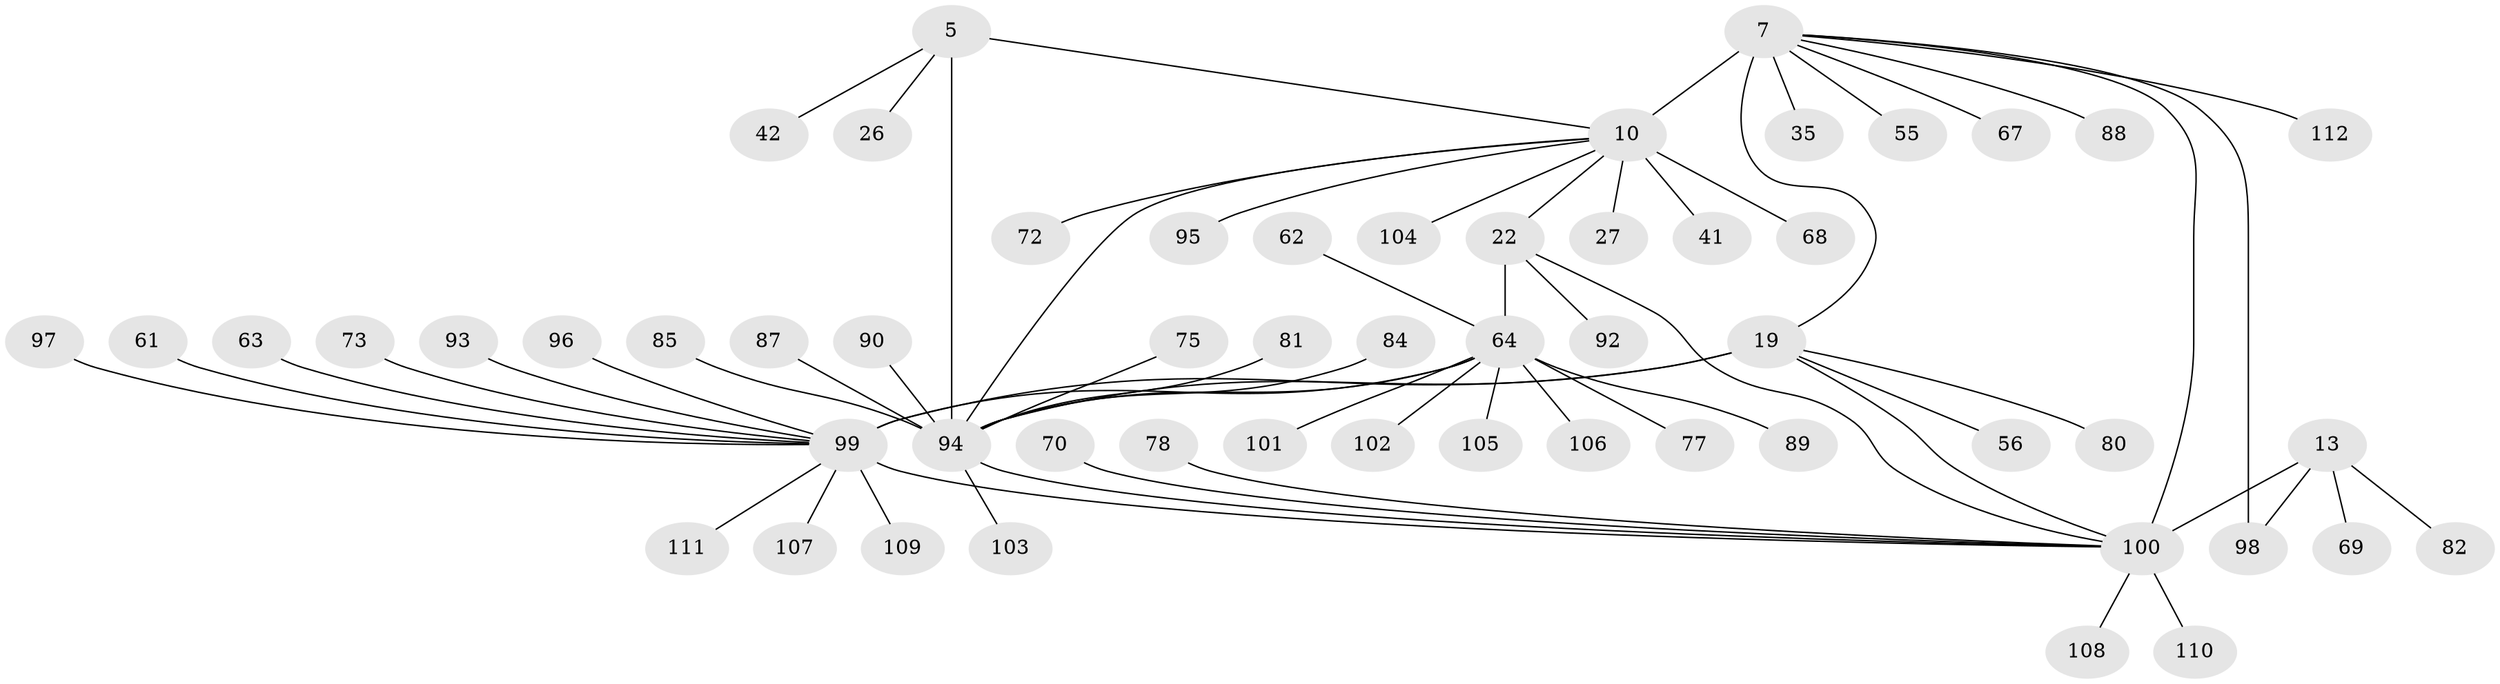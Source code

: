 // original degree distribution, {7: 0.044642857142857144, 8: 0.07142857142857142, 11: 0.026785714285714284, 12: 0.008928571428571428, 4: 0.017857142857142856, 9: 0.017857142857142856, 5: 0.017857142857142856, 6: 0.008928571428571428, 10: 0.008928571428571428, 1: 0.6339285714285714, 3: 0.044642857142857144, 2: 0.09821428571428571}
// Generated by graph-tools (version 1.1) at 2025/54/03/09/25 04:54:07]
// undirected, 56 vertices, 64 edges
graph export_dot {
graph [start="1"]
  node [color=gray90,style=filled];
  5 [super="+1"];
  7 [super="+6"];
  10 [super="+9"];
  13 [super="+11"];
  19 [super="+17"];
  22 [super="+21"];
  26;
  27;
  35;
  41;
  42;
  55;
  56;
  61;
  62;
  63;
  64 [super="+25+29+31+44"];
  67;
  68;
  69;
  70;
  72;
  73;
  75;
  77;
  78 [super="+34"];
  80 [super="+36"];
  81;
  82;
  84;
  85;
  87 [super="+86"];
  88;
  89 [super="+58"];
  90;
  92;
  93 [super="+52"];
  94 [super="+28+71+46+49+51+53+57+74"];
  95;
  96;
  97;
  98 [super="+83"];
  99 [super="+16+38+79+39+60"];
  100 [super="+65"];
  101;
  102 [super="+76"];
  103;
  104 [super="+47+91"];
  105;
  106;
  107;
  108;
  109;
  110 [super="+59"];
  111;
  112;
  5 -- 26;
  5 -- 42;
  5 -- 94 [weight=6];
  5 -- 10;
  7 -- 10 [weight=6];
  7 -- 55;
  7 -- 88;
  7 -- 35;
  7 -- 67;
  7 -- 112;
  7 -- 19;
  7 -- 98;
  7 -- 100;
  10 -- 94 [weight=2];
  10 -- 68;
  10 -- 72;
  10 -- 41;
  10 -- 104;
  10 -- 22;
  10 -- 27;
  10 -- 95;
  13 -- 69;
  13 -- 82;
  13 -- 98;
  13 -- 100 [weight=6];
  19 -- 56;
  19 -- 80;
  19 -- 99 [weight=7];
  19 -- 94;
  19 -- 100;
  22 -- 92;
  22 -- 64 [weight=6];
  22 -- 100;
  61 -- 99;
  62 -- 64;
  63 -- 99;
  64 -- 99;
  64 -- 101;
  64 -- 102;
  64 -- 105;
  64 -- 106;
  64 -- 77;
  64 -- 89;
  64 -- 94;
  70 -- 100;
  73 -- 99;
  75 -- 94;
  78 -- 100;
  81 -- 94;
  84 -- 94;
  85 -- 94;
  87 -- 94;
  90 -- 94;
  93 -- 99;
  94 -- 103;
  94 -- 100;
  96 -- 99;
  97 -- 99;
  99 -- 107;
  99 -- 109;
  99 -- 111;
  99 -- 100;
  100 -- 108;
  100 -- 110;
}
